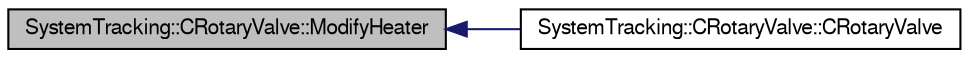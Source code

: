 digraph G
{
  edge [fontname="FreeSans",fontsize="10",labelfontname="FreeSans",labelfontsize="10"];
  node [fontname="FreeSans",fontsize="10",shape=record];
  rankdir="LR";
  Node1 [label="SystemTracking::CRotaryValve::ModifyHeater",height=0.2,width=0.4,color="black", fillcolor="grey75", style="filled" fontcolor="black"];
  Node1 -> Node2 [dir="back",color="midnightblue",fontsize="10",style="solid",fontname="FreeSans"];
  Node2 [label="SystemTracking::CRotaryValve::CRotaryValve",height=0.2,width=0.4,color="black", fillcolor="white", style="filled",URL="$classSystemTracking_1_1CRotaryValve.html#ad1ba1c8baaa57a937e855a27159c70d7",tooltip="Default constructor."];
}
